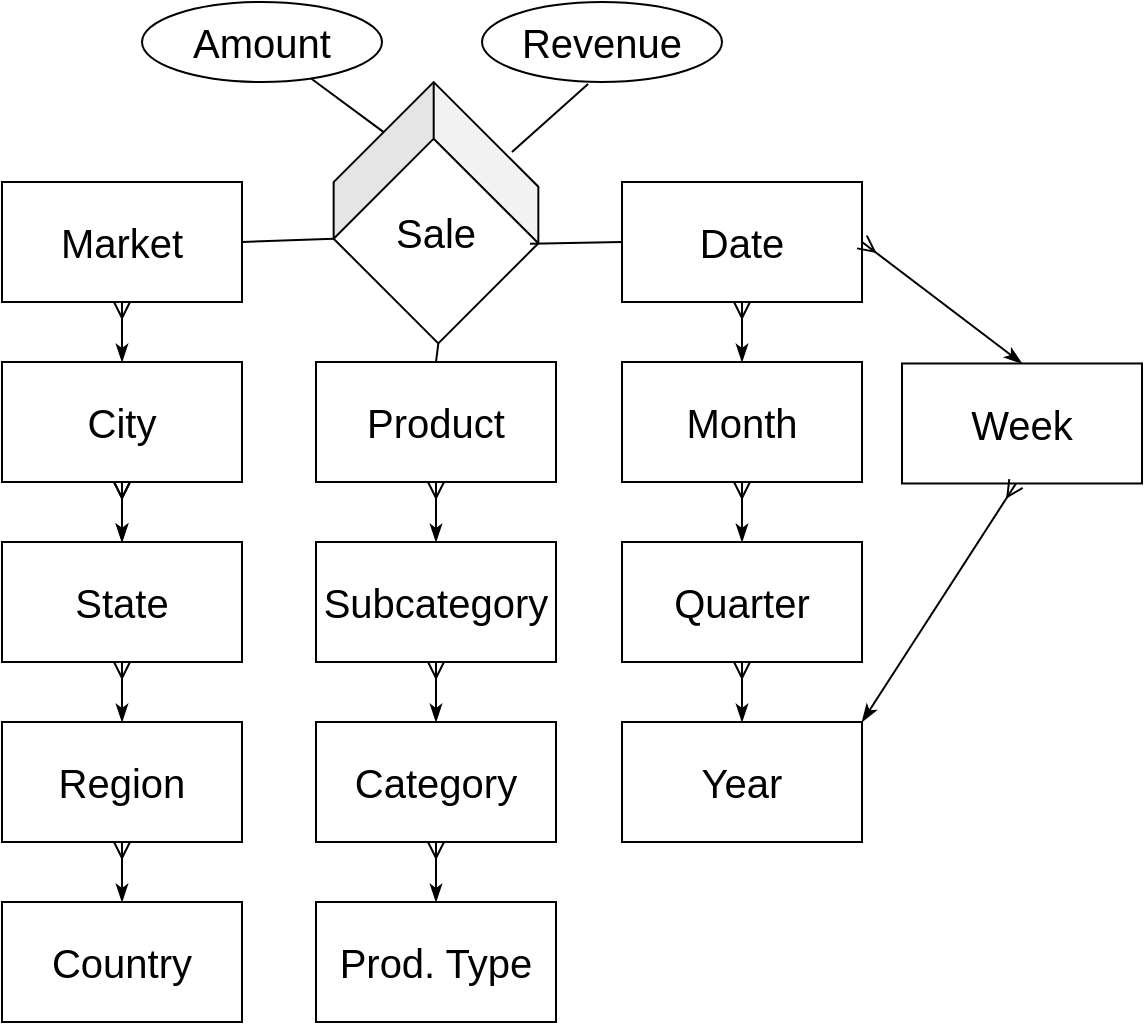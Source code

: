 <mxfile version="17.4.0" type="device"><diagram id="9Ap7htgjGLoQTauVImpn" name="Page-1"><mxGraphModel dx="1222" dy="795" grid="1" gridSize="10" guides="1" tooltips="1" connect="1" arrows="1" fold="1" page="1" pageScale="1" pageWidth="200" pageHeight="600" math="0" shadow="0"><root><mxCell id="0"/><mxCell id="1" parent="0"/><mxCell id="a719A6TDfiSevqQUWmn3-1" value="" style="shape=cube;whiteSpace=wrap;html=1;boundedLbl=1;backgroundOutline=1;darkOpacity=0.05;darkOpacity2=0.1;rotation=45;fontSize=20;" parent="1" vertex="1"><mxGeometry x="390" y="80" width="94" height="90.74" as="geometry"/></mxCell><mxCell id="a719A6TDfiSevqQUWmn3-2" value="Market" style="rounded=0;whiteSpace=wrap;html=1;fontSize=20;" parent="1" vertex="1"><mxGeometry x="220" y="110" width="120" height="60" as="geometry"/></mxCell><mxCell id="a719A6TDfiSevqQUWmn3-3" value="" style="endArrow=classicThin;html=1;entryX=0.5;entryY=0;entryDx=0;entryDy=0;rounded=0;startArrow=ERmany;startFill=0;endFill=1;fontSize=20;" parent="1" target="8uRR3gZxUOuKYaVnwON9-1" edge="1" source="a719A6TDfiSevqQUWmn3-2"><mxGeometry width="50" height="50" relative="1" as="geometry"><mxPoint x="340" y="144.48" as="sourcePoint"/><mxPoint x="390" y="94.48" as="targetPoint"/></mxGeometry></mxCell><mxCell id="8uRR3gZxUOuKYaVnwON9-38" value="" style="edgeStyle=orthogonalEdgeStyle;rounded=0;orthogonalLoop=1;jettySize=auto;html=1;fontSize=20;startArrow=ERmany;startFill=0;endArrow=classicThin;endFill=1;" edge="1" parent="1" source="8uRR3gZxUOuKYaVnwON9-1" target="8uRR3gZxUOuKYaVnwON9-22"><mxGeometry relative="1" as="geometry"/></mxCell><mxCell id="8uRR3gZxUOuKYaVnwON9-1" value="City" style="rounded=0;whiteSpace=wrap;html=1;fontSize=20;" vertex="1" parent="1"><mxGeometry x="220" y="200" width="120" height="60" as="geometry"/></mxCell><mxCell id="8uRR3gZxUOuKYaVnwON9-2" value="Sale" style="text;html=1;strokeColor=none;fillColor=none;align=center;verticalAlign=middle;whiteSpace=wrap;rounded=0;fontSize=20;" vertex="1" parent="1"><mxGeometry x="407" y="120" width="60" height="30" as="geometry"/></mxCell><mxCell id="8uRR3gZxUOuKYaVnwON9-3" value="Product" style="rounded=0;whiteSpace=wrap;html=1;fontSize=20;" vertex="1" parent="1"><mxGeometry x="377" y="200" width="120" height="60" as="geometry"/></mxCell><mxCell id="8uRR3gZxUOuKYaVnwON9-4" value="" style="endArrow=classicThin;html=1;entryX=0.5;entryY=0;entryDx=0;entryDy=0;rounded=0;startArrow=ERmany;startFill=0;endFill=1;fontSize=20;" edge="1" source="8uRR3gZxUOuKYaVnwON9-3" target="8uRR3gZxUOuKYaVnwON9-5" parent="1"><mxGeometry width="50" height="50" relative="1" as="geometry"><mxPoint x="498" y="252.48" as="sourcePoint"/><mxPoint x="548" y="202.48" as="targetPoint"/></mxGeometry></mxCell><mxCell id="8uRR3gZxUOuKYaVnwON9-5" value="Subcategory" style="rounded=0;whiteSpace=wrap;html=1;fontSize=20;" vertex="1" parent="1"><mxGeometry x="377" y="290" width="120" height="60" as="geometry"/></mxCell><mxCell id="8uRR3gZxUOuKYaVnwON9-6" value="Date" style="rounded=0;whiteSpace=wrap;html=1;fontSize=20;" vertex="1" parent="1"><mxGeometry x="530" y="110" width="120" height="60" as="geometry"/></mxCell><mxCell id="8uRR3gZxUOuKYaVnwON9-7" value="" style="endArrow=classicThin;html=1;entryX=0.5;entryY=0;entryDx=0;entryDy=0;rounded=0;startArrow=ERmany;startFill=0;endFill=1;fontSize=20;" edge="1" source="8uRR3gZxUOuKYaVnwON9-6" target="8uRR3gZxUOuKYaVnwON9-8" parent="1"><mxGeometry width="50" height="50" relative="1" as="geometry"><mxPoint x="650" y="144.48" as="sourcePoint"/><mxPoint x="700" y="94.48" as="targetPoint"/></mxGeometry></mxCell><mxCell id="8uRR3gZxUOuKYaVnwON9-8" value="Month" style="rounded=0;whiteSpace=wrap;html=1;fontSize=20;" vertex="1" parent="1"><mxGeometry x="530" y="200" width="120" height="60" as="geometry"/></mxCell><mxCell id="8uRR3gZxUOuKYaVnwON9-9" value="" style="endArrow=none;html=1;rounded=0;exitX=1;exitY=0.5;exitDx=0;exitDy=0;entryX=0;entryY=0;entryDx=20;entryDy=90.74;entryPerimeter=0;fontSize=20;" edge="1" parent="1" source="a719A6TDfiSevqQUWmn3-2" target="a719A6TDfiSevqQUWmn3-1"><mxGeometry width="50" height="50" relative="1" as="geometry"><mxPoint x="290" y="80" as="sourcePoint"/><mxPoint x="340" y="30" as="targetPoint"/></mxGeometry></mxCell><mxCell id="8uRR3gZxUOuKYaVnwON9-10" value="" style="endArrow=none;html=1;rounded=0;exitX=1;exitY=0.5;exitDx=0;exitDy=0;entryX=0;entryY=0.5;entryDx=0;entryDy=0;fontSize=20;" edge="1" parent="1" target="8uRR3gZxUOuKYaVnwON9-6"><mxGeometry width="50" height="50" relative="1" as="geometry"><mxPoint x="484" y="140.82" as="sourcePoint"/><mxPoint x="560" y="140" as="targetPoint"/></mxGeometry></mxCell><mxCell id="8uRR3gZxUOuKYaVnwON9-11" value="" style="endArrow=none;html=1;rounded=0;exitX=0.5;exitY=0;exitDx=0;exitDy=0;entryX=1;entryY=1;entryDx=0;entryDy=0;entryPerimeter=0;fontSize=20;" edge="1" parent="1" source="8uRR3gZxUOuKYaVnwON9-3" target="a719A6TDfiSevqQUWmn3-1"><mxGeometry width="50" height="50" relative="1" as="geometry"><mxPoint x="300" y="150" as="sourcePoint"/><mxPoint x="395.827" y="148.36" as="targetPoint"/></mxGeometry></mxCell><mxCell id="8uRR3gZxUOuKYaVnwON9-13" value="Amount" style="ellipse;whiteSpace=wrap;html=1;fontSize=20;" vertex="1" parent="1"><mxGeometry x="290" y="20" width="120" height="40" as="geometry"/></mxCell><mxCell id="8uRR3gZxUOuKYaVnwON9-14" value="Revenue" style="ellipse;whiteSpace=wrap;html=1;fontSize=20;" vertex="1" parent="1"><mxGeometry x="460" y="20" width="120" height="40" as="geometry"/></mxCell><mxCell id="8uRR3gZxUOuKYaVnwON9-15" value="" style="endArrow=none;html=1;rounded=0;entryX=0;entryY=0;entryDx=0;entryDy=35.37;entryPerimeter=0;fontSize=20;" edge="1" parent="1" source="8uRR3gZxUOuKYaVnwON9-13" target="a719A6TDfiSevqQUWmn3-1"><mxGeometry width="50" height="50" relative="1" as="geometry"><mxPoint x="300" y="150" as="sourcePoint"/><mxPoint x="395.827" y="148.36" as="targetPoint"/></mxGeometry></mxCell><mxCell id="8uRR3gZxUOuKYaVnwON9-16" value="" style="endArrow=none;html=1;rounded=0;exitX=0.442;exitY=1.025;exitDx=0;exitDy=0;exitPerimeter=0;entryX=0.557;entryY=-0.033;entryDx=0;entryDy=0;entryPerimeter=0;fontSize=20;" edge="1" parent="1" source="8uRR3gZxUOuKYaVnwON9-14" target="a719A6TDfiSevqQUWmn3-1"><mxGeometry width="50" height="50" relative="1" as="geometry"><mxPoint x="384.368" y="68.276" as="sourcePoint"/><mxPoint x="480" y="100" as="targetPoint"/></mxGeometry></mxCell><mxCell id="8uRR3gZxUOuKYaVnwON9-21" value="" style="endArrow=classicThin;html=1;entryX=0.5;entryY=0;entryDx=0;entryDy=0;rounded=0;startArrow=ERmany;startFill=0;endFill=1;fontSize=20;" edge="1" parent="1" target="8uRR3gZxUOuKYaVnwON9-22"><mxGeometry width="50" height="50" relative="1" as="geometry"><mxPoint x="280" y="260" as="sourcePoint"/><mxPoint x="390" y="184.48" as="targetPoint"/></mxGeometry></mxCell><mxCell id="8uRR3gZxUOuKYaVnwON9-22" value="State" style="rounded=0;whiteSpace=wrap;html=1;fontSize=20;" vertex="1" parent="1"><mxGeometry x="220" y="290" width="120" height="60" as="geometry"/></mxCell><mxCell id="8uRR3gZxUOuKYaVnwON9-23" value="" style="endArrow=classicThin;html=1;entryX=0.5;entryY=0;entryDx=0;entryDy=0;rounded=0;startArrow=ERmany;startFill=0;endFill=1;fontSize=20;" edge="1" parent="1" target="8uRR3gZxUOuKYaVnwON9-24"><mxGeometry width="50" height="50" relative="1" as="geometry"><mxPoint x="280" y="350" as="sourcePoint"/><mxPoint x="390" y="274.48" as="targetPoint"/></mxGeometry></mxCell><mxCell id="8uRR3gZxUOuKYaVnwON9-24" value="Region" style="rounded=0;whiteSpace=wrap;html=1;fontSize=20;" vertex="1" parent="1"><mxGeometry x="220" y="380" width="120" height="60" as="geometry"/></mxCell><mxCell id="8uRR3gZxUOuKYaVnwON9-25" value="" style="endArrow=classicThin;html=1;entryX=0.5;entryY=0;entryDx=0;entryDy=0;rounded=0;startArrow=ERmany;startFill=0;endFill=1;fontSize=20;" edge="1" parent="1" target="8uRR3gZxUOuKYaVnwON9-26"><mxGeometry width="50" height="50" relative="1" as="geometry"><mxPoint x="280" y="440" as="sourcePoint"/><mxPoint x="390" y="364.48" as="targetPoint"/></mxGeometry></mxCell><mxCell id="8uRR3gZxUOuKYaVnwON9-26" value="Country" style="rounded=0;whiteSpace=wrap;html=1;fontSize=20;" vertex="1" parent="1"><mxGeometry x="220" y="470" width="120" height="60" as="geometry"/></mxCell><mxCell id="8uRR3gZxUOuKYaVnwON9-27" value="" style="endArrow=classicThin;html=1;entryX=0.5;entryY=0;entryDx=0;entryDy=0;rounded=0;startArrow=ERmany;startFill=0;endFill=1;fontSize=20;" edge="1" parent="1" target="8uRR3gZxUOuKYaVnwON9-28"><mxGeometry width="50" height="50" relative="1" as="geometry"><mxPoint x="437" y="350" as="sourcePoint"/><mxPoint x="548" y="292.48" as="targetPoint"/></mxGeometry></mxCell><mxCell id="8uRR3gZxUOuKYaVnwON9-28" value="Category" style="rounded=0;whiteSpace=wrap;html=1;fontSize=20;" vertex="1" parent="1"><mxGeometry x="377" y="380" width="120" height="60" as="geometry"/></mxCell><mxCell id="8uRR3gZxUOuKYaVnwON9-29" value="" style="endArrow=classicThin;html=1;entryX=0.5;entryY=0;entryDx=0;entryDy=0;rounded=0;startArrow=ERmany;startFill=0;endFill=1;fontSize=20;" edge="1" parent="1" target="8uRR3gZxUOuKYaVnwON9-30"><mxGeometry width="50" height="50" relative="1" as="geometry"><mxPoint x="437" y="440" as="sourcePoint"/><mxPoint x="548" y="382.48" as="targetPoint"/></mxGeometry></mxCell><mxCell id="8uRR3gZxUOuKYaVnwON9-30" value="Prod. Type" style="rounded=0;whiteSpace=wrap;html=1;fontSize=20;" vertex="1" parent="1"><mxGeometry x="377" y="470" width="120" height="60" as="geometry"/></mxCell><mxCell id="8uRR3gZxUOuKYaVnwON9-31" value="" style="endArrow=classicThin;html=1;entryX=0.5;entryY=0;entryDx=0;entryDy=0;rounded=0;startArrow=ERmany;startFill=0;endFill=1;fontSize=20;" edge="1" parent="1" target="8uRR3gZxUOuKYaVnwON9-32"><mxGeometry width="50" height="50" relative="1" as="geometry"><mxPoint x="590" y="260" as="sourcePoint"/><mxPoint x="701" y="202.48" as="targetPoint"/></mxGeometry></mxCell><mxCell id="8uRR3gZxUOuKYaVnwON9-32" value="Quarter" style="rounded=0;whiteSpace=wrap;html=1;fontSize=20;" vertex="1" parent="1"><mxGeometry x="530" y="290" width="120" height="60" as="geometry"/></mxCell><mxCell id="8uRR3gZxUOuKYaVnwON9-33" value="" style="endArrow=classicThin;html=1;entryX=0.5;entryY=0;entryDx=0;entryDy=0;rounded=0;startArrow=ERmany;startFill=0;endFill=1;fontSize=20;" edge="1" parent="1" target="8uRR3gZxUOuKYaVnwON9-34"><mxGeometry width="50" height="50" relative="1" as="geometry"><mxPoint x="590" y="350" as="sourcePoint"/><mxPoint x="701" y="292.48" as="targetPoint"/></mxGeometry></mxCell><mxCell id="8uRR3gZxUOuKYaVnwON9-34" value="Year" style="rounded=0;whiteSpace=wrap;html=1;fontSize=20;" vertex="1" parent="1"><mxGeometry x="530" y="380" width="120" height="60" as="geometry"/></mxCell><mxCell id="8uRR3gZxUOuKYaVnwON9-35" value="" style="endArrow=classicThin;html=1;entryX=0.5;entryY=0;entryDx=0;entryDy=0;rounded=0;startArrow=ERmany;startFill=0;endFill=1;exitX=1;exitY=0.5;exitDx=0;exitDy=0;fontSize=20;" edge="1" parent="1" target="8uRR3gZxUOuKYaVnwON9-36" source="8uRR3gZxUOuKYaVnwON9-6"><mxGeometry width="50" height="50" relative="1" as="geometry"><mxPoint x="730" y="170.74" as="sourcePoint"/><mxPoint x="841" y="113.22" as="targetPoint"/></mxGeometry></mxCell><mxCell id="8uRR3gZxUOuKYaVnwON9-36" value="Week" style="rounded=0;whiteSpace=wrap;html=1;fontSize=20;" vertex="1" parent="1"><mxGeometry x="670" y="200.74" width="120" height="60" as="geometry"/></mxCell><mxCell id="8uRR3gZxUOuKYaVnwON9-37" value="" style="endArrow=classicThin;html=1;entryX=1;entryY=0;entryDx=0;entryDy=0;rounded=0;startArrow=ERmany;startFill=0;endFill=1;exitX=1;exitY=0.5;exitDx=0;exitDy=0;fontSize=20;" edge="1" parent="1" target="8uRR3gZxUOuKYaVnwON9-34"><mxGeometry width="50" height="50" relative="1" as="geometry"><mxPoint x="727" y="260.74" as="sourcePoint"/><mxPoint x="807" y="321.48" as="targetPoint"/></mxGeometry></mxCell></root></mxGraphModel></diagram></mxfile>